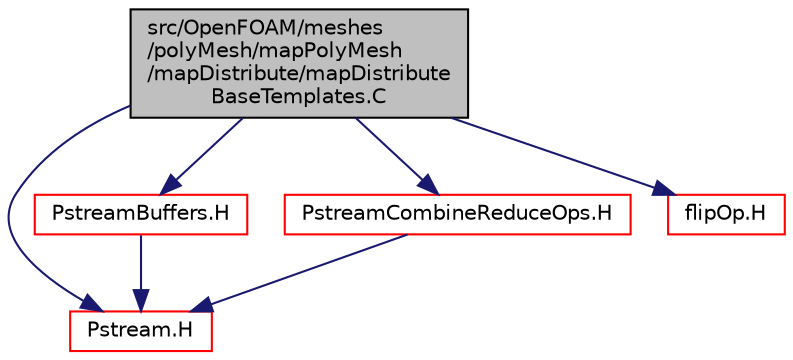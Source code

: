 digraph "src/OpenFOAM/meshes/polyMesh/mapPolyMesh/mapDistribute/mapDistributeBaseTemplates.C"
{
  bgcolor="transparent";
  edge [fontname="Helvetica",fontsize="10",labelfontname="Helvetica",labelfontsize="10"];
  node [fontname="Helvetica",fontsize="10",shape=record];
  Node1 [label="src/OpenFOAM/meshes\l/polyMesh/mapPolyMesh\l/mapDistribute/mapDistribute\lBaseTemplates.C",height=0.2,width=0.4,color="black", fillcolor="grey75", style="filled" fontcolor="black"];
  Node1 -> Node2 [color="midnightblue",fontsize="10",style="solid",fontname="Helvetica"];
  Node2 [label="Pstream.H",height=0.2,width=0.4,color="red",URL="$Pstream_8H.html"];
  Node1 -> Node3 [color="midnightblue",fontsize="10",style="solid",fontname="Helvetica"];
  Node3 [label="PstreamBuffers.H",height=0.2,width=0.4,color="red",URL="$PstreamBuffers_8H.html"];
  Node3 -> Node2 [color="midnightblue",fontsize="10",style="solid",fontname="Helvetica"];
  Node1 -> Node4 [color="midnightblue",fontsize="10",style="solid",fontname="Helvetica"];
  Node4 [label="PstreamCombineReduceOps.H",height=0.2,width=0.4,color="red",URL="$PstreamCombineReduceOps_8H.html",tooltip="Combination-Reduction operation for a parallel run. The information from all nodes is collected on th..."];
  Node4 -> Node2 [color="midnightblue",fontsize="10",style="solid",fontname="Helvetica"];
  Node1 -> Node5 [color="midnightblue",fontsize="10",style="solid",fontname="Helvetica"];
  Node5 [label="flipOp.H",height=0.2,width=0.4,color="red",URL="$flipOp_8H.html"];
}
